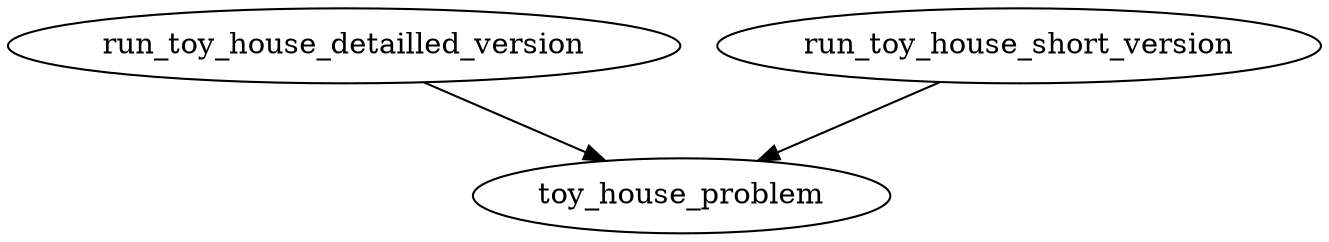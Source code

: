 /* Created by mdot for Matlab */
digraph m2html {
  run_toy_house_detailled_version -> toy_house_problem;
  run_toy_house_short_version -> toy_house_problem;

  run_toy_house_detailled_version [URL="run_toy_house_detailled_version.html"];
  run_toy_house_short_version [URL="run_toy_house_short_version.html"];
  toy_house_problem [URL="toy_house_problem.html"];
}